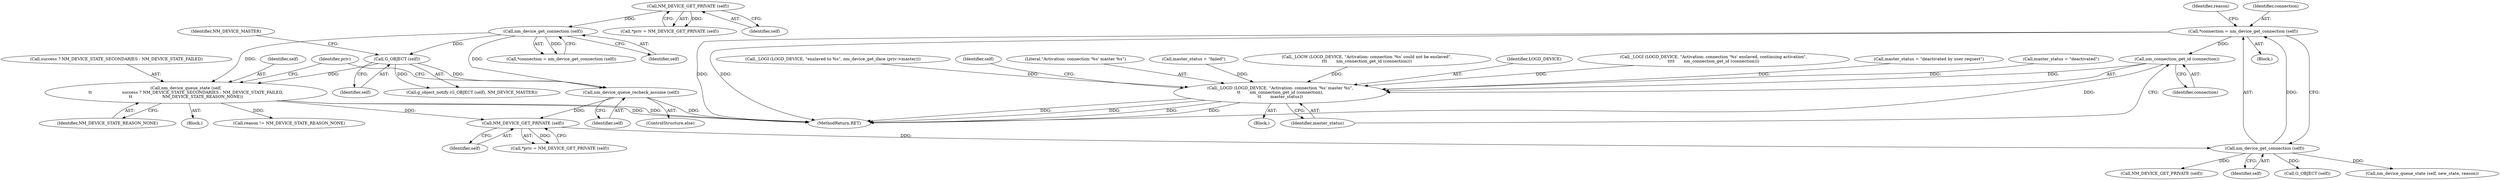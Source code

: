 digraph "0_NetworkManager_d5fc88e573fa58b93034b04d35a2454f5d28cad9@API" {
"1002495" [label="(Call,nm_connection_get_id (connection))"];
"1002438" [label="(Call,*connection = nm_device_get_connection (self))"];
"1002440" [label="(Call,nm_device_get_connection (self))"];
"1002435" [label="(Call,NM_DEVICE_GET_PRIVATE (self))"];
"1002429" [label="(Call,nm_device_queue_recheck_assume (self))"];
"1002351" [label="(Call,nm_device_get_connection (self))"];
"1002346" [label="(Call,NM_DEVICE_GET_PRIVATE (self))"];
"1002396" [label="(Call,G_OBJECT (self))"];
"1002421" [label="(Call,nm_device_queue_state (self,\n\t\t                       success ? NM_DEVICE_STATE_SECONDARIES : NM_DEVICE_STATE_FAILED,\n\t\t                       NM_DEVICE_STATE_REASON_NONE))"];
"1002492" [label="(Call,_LOGD (LOGD_DEVICE, \"Activation: connection '%s' master %s\",\n\t\t       nm_connection_get_id (connection),\n\t\t       master_status))"];
"1002347" [label="(Identifier,self)"];
"1002423" [label="(Call,success ? NM_DEVICE_STATE_SECONDARIES : NM_DEVICE_STATE_FAILED)"];
"1002421" [label="(Call,nm_device_queue_state (self,\n\t\t                       success ? NM_DEVICE_STATE_SECONDARIES : NM_DEVICE_STATE_FAILED,\n\t\t                       NM_DEVICE_STATE_REASON_NONE))"];
"1002434" [label="(Identifier,priv)"];
"1002469" [label="(Call,master_status = \"failed\")"];
"1002541" [label="(Call,NM_DEVICE_GET_PRIVATE (self))"];
"1002398" [label="(Identifier,NM_DEVICE_MASTER)"];
"1002395" [label="(Call,g_object_notify (G_OBJECT (self), NM_DEVICE_MASTER))"];
"1002460" [label="(Block,)"];
"1002492" [label="(Call,_LOGD (LOGD_DEVICE, \"Activation: connection '%s' master %s\",\n\t\t       nm_connection_get_id (connection),\n\t\t       master_status))"];
"1002403" [label="(Call,_LOGW (LOGD_DEVICE, \"Activation: connection '%s' could not be enslaved\",\n\t\t\t       nm_connection_get_id (connection)))"];
"1002495" [label="(Call,nm_connection_get_id (connection))"];
"1002435" [label="(Call,NM_DEVICE_GET_PRIVATE (self))"];
"1002441" [label="(Identifier,self)"];
"1002493" [label="(Identifier,LOGD_DEVICE)"];
"1002496" [label="(Identifier,connection)"];
"1002344" [label="(Call,*priv = NM_DEVICE_GET_PRIVATE (self))"];
"1002397" [label="(Identifier,self)"];
"1002428" [label="(ControlStructure,else)"];
"1002447" [label="(Identifier,reason)"];
"1002396" [label="(Call,G_OBJECT (self))"];
"1002436" [label="(Identifier,self)"];
"1002346" [label="(Call,NM_DEVICE_GET_PRIVATE (self))"];
"1002439" [label="(Identifier,connection)"];
"1002440" [label="(Call,nm_device_get_connection (self))"];
"1002422" [label="(Identifier,self)"];
"1002377" [label="(Call,_LOGI (LOGD_DEVICE, \"Activation: connection '%s' enslaved, continuing activation\",\n\t\t\t\t       nm_connection_get_id (connection)))"];
"1002535" [label="(Call,G_OBJECT (self))"];
"1002410" [label="(Block,)"];
"1002481" [label="(Call,master_status = \"deactivated by user request\")"];
"1002429" [label="(Call,nm_device_queue_recheck_assume (self))"];
"1002430" [label="(Identifier,self)"];
"1002431" [label="(Block,)"];
"1002349" [label="(Call,*connection = nm_device_get_connection (self))"];
"1002438" [label="(Call,*connection = nm_device_get_connection (self))"];
"1002351" [label="(Call,nm_device_get_connection (self))"];
"1002489" [label="(Call,master_status = \"deactivated\")"];
"1002497" [label="(Identifier,master_status)"];
"1002498" [label="(Call,nm_device_queue_state (self, new_state, reason))"];
"1002383" [label="(Call,_LOGI (LOGD_DEVICE, \"enslaved to %s\", nm_device_get_iface (priv->master)))"];
"1002427" [label="(Identifier,NM_DEVICE_STATE_REASON_NONE)"];
"1007368" [label="(MethodReturn,RET)"];
"1002433" [label="(Call,*priv = NM_DEVICE_GET_PRIVATE (self))"];
"1002446" [label="(Call,reason != NM_DEVICE_STATE_REASON_NONE)"];
"1002499" [label="(Identifier,self)"];
"1002352" [label="(Identifier,self)"];
"1002494" [label="(Literal,\"Activation: connection '%s' master %s\")"];
"1002495" -> "1002492"  [label="AST: "];
"1002495" -> "1002496"  [label="CFG: "];
"1002496" -> "1002495"  [label="AST: "];
"1002497" -> "1002495"  [label="CFG: "];
"1002495" -> "1007368"  [label="DDG: "];
"1002495" -> "1002492"  [label="DDG: "];
"1002438" -> "1002495"  [label="DDG: "];
"1002438" -> "1002431"  [label="AST: "];
"1002438" -> "1002440"  [label="CFG: "];
"1002439" -> "1002438"  [label="AST: "];
"1002440" -> "1002438"  [label="AST: "];
"1002447" -> "1002438"  [label="CFG: "];
"1002438" -> "1007368"  [label="DDG: "];
"1002438" -> "1007368"  [label="DDG: "];
"1002440" -> "1002438"  [label="DDG: "];
"1002440" -> "1002441"  [label="CFG: "];
"1002441" -> "1002440"  [label="AST: "];
"1002435" -> "1002440"  [label="DDG: "];
"1002440" -> "1002498"  [label="DDG: "];
"1002440" -> "1002535"  [label="DDG: "];
"1002440" -> "1002541"  [label="DDG: "];
"1002435" -> "1002433"  [label="AST: "];
"1002435" -> "1002436"  [label="CFG: "];
"1002436" -> "1002435"  [label="AST: "];
"1002433" -> "1002435"  [label="CFG: "];
"1002435" -> "1002433"  [label="DDG: "];
"1002429" -> "1002435"  [label="DDG: "];
"1002421" -> "1002435"  [label="DDG: "];
"1002429" -> "1002428"  [label="AST: "];
"1002429" -> "1002430"  [label="CFG: "];
"1002430" -> "1002429"  [label="AST: "];
"1002434" -> "1002429"  [label="CFG: "];
"1002429" -> "1007368"  [label="DDG: "];
"1002351" -> "1002429"  [label="DDG: "];
"1002396" -> "1002429"  [label="DDG: "];
"1002351" -> "1002349"  [label="AST: "];
"1002351" -> "1002352"  [label="CFG: "];
"1002352" -> "1002351"  [label="AST: "];
"1002349" -> "1002351"  [label="CFG: "];
"1002351" -> "1002349"  [label="DDG: "];
"1002346" -> "1002351"  [label="DDG: "];
"1002351" -> "1002396"  [label="DDG: "];
"1002351" -> "1002421"  [label="DDG: "];
"1002346" -> "1002344"  [label="AST: "];
"1002346" -> "1002347"  [label="CFG: "];
"1002347" -> "1002346"  [label="AST: "];
"1002344" -> "1002346"  [label="CFG: "];
"1002346" -> "1002344"  [label="DDG: "];
"1002396" -> "1002395"  [label="AST: "];
"1002396" -> "1002397"  [label="CFG: "];
"1002397" -> "1002396"  [label="AST: "];
"1002398" -> "1002396"  [label="CFG: "];
"1002396" -> "1002395"  [label="DDG: "];
"1002396" -> "1002421"  [label="DDG: "];
"1002421" -> "1002410"  [label="AST: "];
"1002421" -> "1002427"  [label="CFG: "];
"1002422" -> "1002421"  [label="AST: "];
"1002423" -> "1002421"  [label="AST: "];
"1002427" -> "1002421"  [label="AST: "];
"1002434" -> "1002421"  [label="CFG: "];
"1002421" -> "1007368"  [label="DDG: "];
"1002421" -> "1007368"  [label="DDG: "];
"1002421" -> "1002446"  [label="DDG: "];
"1002492" -> "1002460"  [label="AST: "];
"1002492" -> "1002497"  [label="CFG: "];
"1002493" -> "1002492"  [label="AST: "];
"1002494" -> "1002492"  [label="AST: "];
"1002497" -> "1002492"  [label="AST: "];
"1002499" -> "1002492"  [label="CFG: "];
"1002492" -> "1007368"  [label="DDG: "];
"1002492" -> "1007368"  [label="DDG: "];
"1002492" -> "1007368"  [label="DDG: "];
"1002492" -> "1007368"  [label="DDG: "];
"1002403" -> "1002492"  [label="DDG: "];
"1002377" -> "1002492"  [label="DDG: "];
"1002383" -> "1002492"  [label="DDG: "];
"1002469" -> "1002492"  [label="DDG: "];
"1002481" -> "1002492"  [label="DDG: "];
"1002489" -> "1002492"  [label="DDG: "];
}
